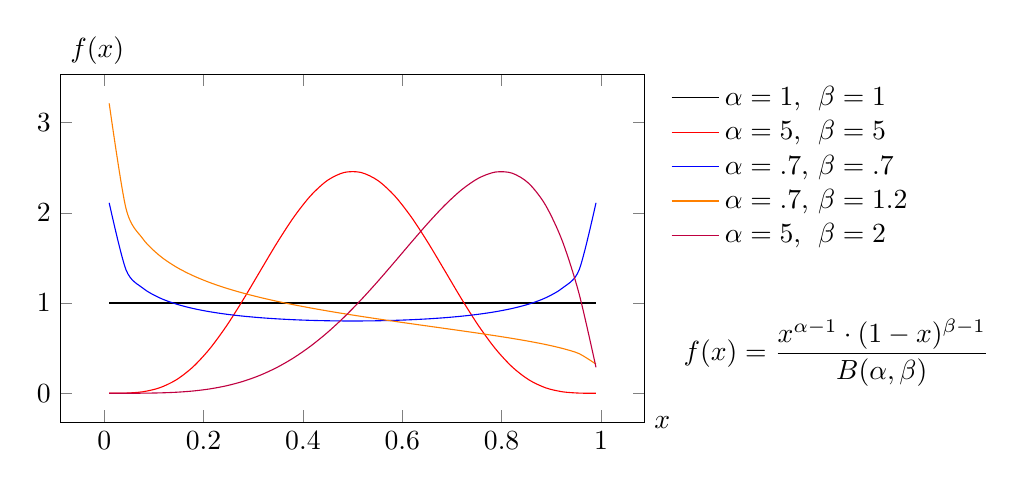 \begin{tikzpicture}[
  declare function={
    gamma(\z) =
    (2.507*sqrt(1/\z)+0.209*(1/\z)^(1.5)+
    0.009*(1/\z)^(2.5)-(174.211*(1/\z)^(3.5))/25920-
    (715.642*(1/\z)^(4.5))/1244160)*exp((-ln(1/\z)-1)*\z);
  },
  declare function={
    beta(\a,\b) = gamma(\a)*gamma(\b)/gamma(\a+\b);
  },
  declare function={
    betapdf(\x,\a,\b) = \x^(\a-1)*(1-\x)^(\b-1)/beta(\a,\b);
  }
]

\begin{axis}[
  clip=true,
  width=9cm, height=6cm,
  samples=30,
  xlabel=$x$, ylabel=$f(x)$,
  xlabel style={at={(1,0)}, anchor=west},
  ylabel style={rotate=-90, at={(0,1)}, anchor=south west},
  legend style={draw=none, fill=none},
  domain=0.01:0.99,
  legend pos=outer north east,
  legend cell align=left,
  clip=false
]

\addplot[smooth] {betapdf(x,1,1)};
\addlegendentry{$\alpha=1$, $\phantom{.}\beta=1$};
\addplot[smooth, red] {betapdf(x,5,5)};
\addlegendentry{$\alpha=5$, $\phantom{.}\beta=5$};
\addplot[smooth, blue] {betapdf(x,.7,.7)};
\addlegendentry{$\alpha=.7$, $\beta=.7$};
\addplot[smooth, orange] {betapdf(x,.7,1.2)};
\addlegendentry{$\alpha=.7$, $\beta=1.2$};
\addplot[smooth, purple] {betapdf(x,5,2)};
\addlegendentry{$\alpha=5$, $\phantom{.}\beta=2$};

\node[anchor=west] at (axis description cs: 1.05, 0.2)
  {$f(x) = \dfrac{x^{\alpha-1}\cdot(1-x)^{\beta-1}}{B(\alpha, \beta)}$};

\end{axis}

\end{tikzpicture}